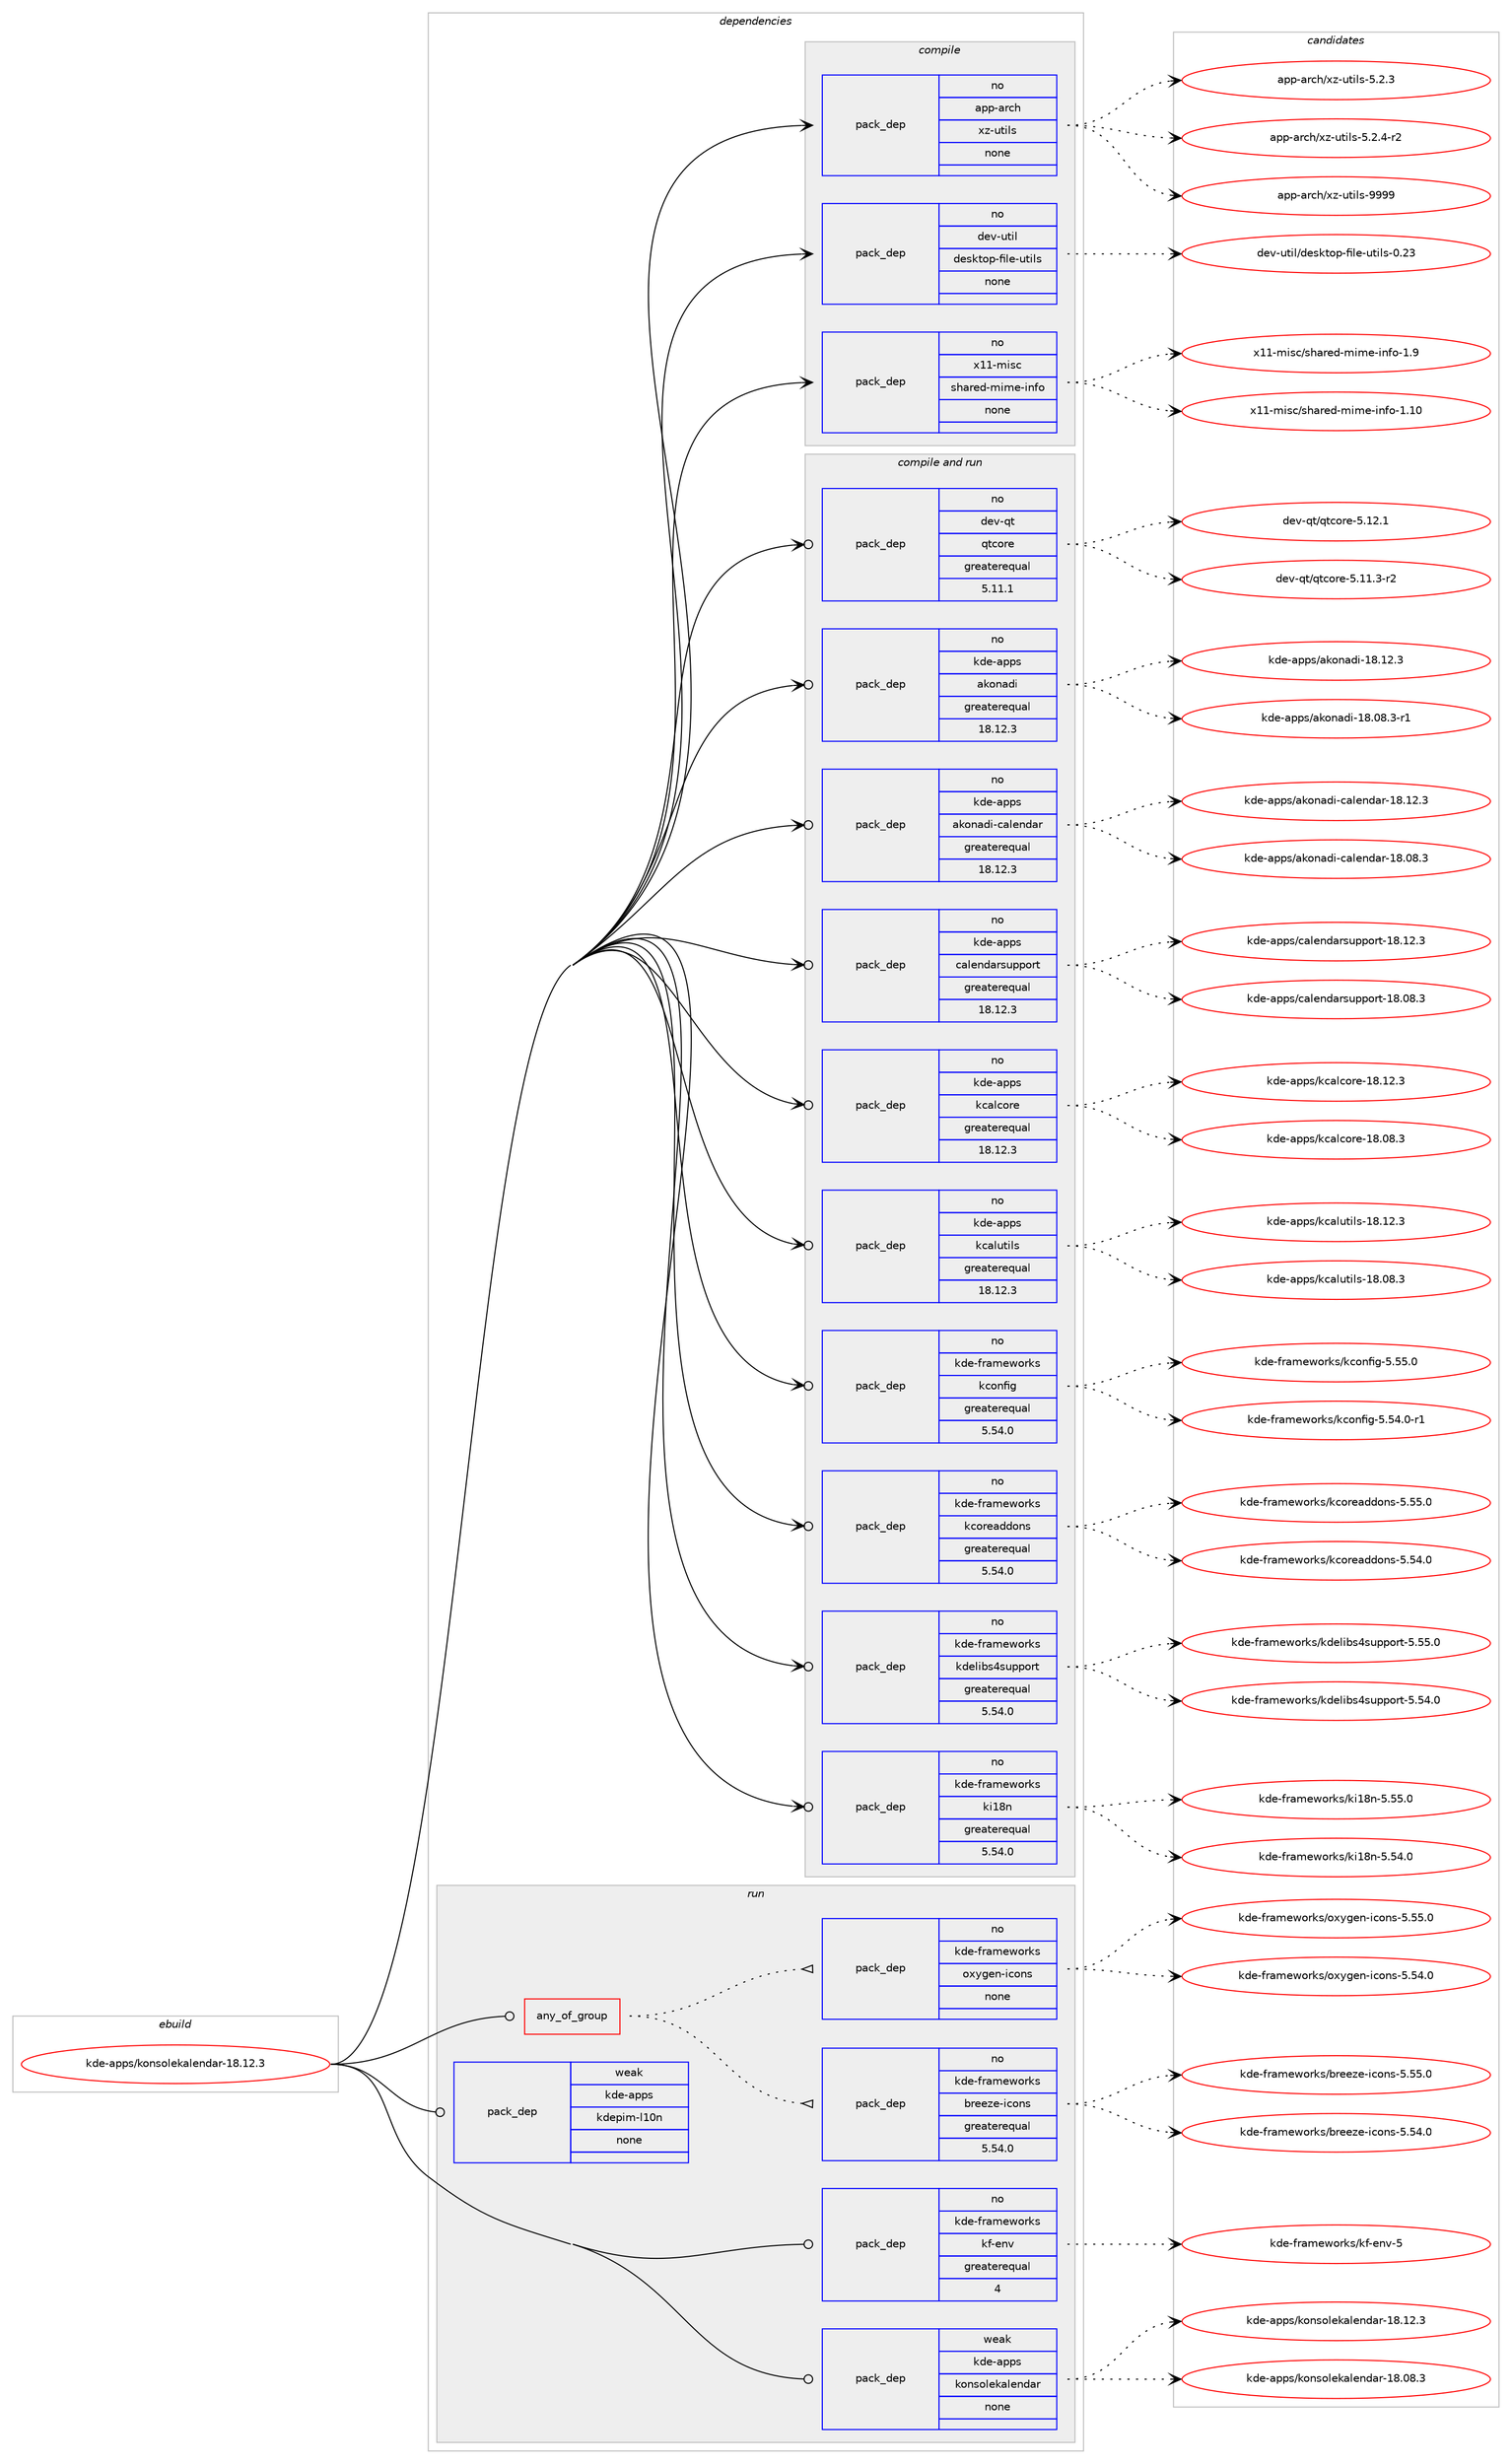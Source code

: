 digraph prolog {

# *************
# Graph options
# *************

newrank=true;
concentrate=true;
compound=true;
graph [rankdir=LR,fontname=Helvetica,fontsize=10,ranksep=1.5];#, ranksep=2.5, nodesep=0.2];
edge  [arrowhead=vee];
node  [fontname=Helvetica,fontsize=10];

# **********
# The ebuild
# **********

subgraph cluster_leftcol {
color=gray;
rank=same;
label=<<i>ebuild</i>>;
id [label="kde-apps/konsolekalendar-18.12.3", color=red, width=4, href="../kde-apps/konsolekalendar-18.12.3.svg"];
}

# ****************
# The dependencies
# ****************

subgraph cluster_midcol {
color=gray;
label=<<i>dependencies</i>>;
subgraph cluster_compile {
fillcolor="#eeeeee";
style=filled;
label=<<i>compile</i>>;
subgraph pack1125403 {
dependency1578984 [label=<<TABLE BORDER="0" CELLBORDER="1" CELLSPACING="0" CELLPADDING="4" WIDTH="220"><TR><TD ROWSPAN="6" CELLPADDING="30">pack_dep</TD></TR><TR><TD WIDTH="110">no</TD></TR><TR><TD>app-arch</TD></TR><TR><TD>xz-utils</TD></TR><TR><TD>none</TD></TR><TR><TD></TD></TR></TABLE>>, shape=none, color=blue];
}
id:e -> dependency1578984:w [weight=20,style="solid",arrowhead="vee"];
subgraph pack1125404 {
dependency1578985 [label=<<TABLE BORDER="0" CELLBORDER="1" CELLSPACING="0" CELLPADDING="4" WIDTH="220"><TR><TD ROWSPAN="6" CELLPADDING="30">pack_dep</TD></TR><TR><TD WIDTH="110">no</TD></TR><TR><TD>dev-util</TD></TR><TR><TD>desktop-file-utils</TD></TR><TR><TD>none</TD></TR><TR><TD></TD></TR></TABLE>>, shape=none, color=blue];
}
id:e -> dependency1578985:w [weight=20,style="solid",arrowhead="vee"];
subgraph pack1125405 {
dependency1578986 [label=<<TABLE BORDER="0" CELLBORDER="1" CELLSPACING="0" CELLPADDING="4" WIDTH="220"><TR><TD ROWSPAN="6" CELLPADDING="30">pack_dep</TD></TR><TR><TD WIDTH="110">no</TD></TR><TR><TD>x11-misc</TD></TR><TR><TD>shared-mime-info</TD></TR><TR><TD>none</TD></TR><TR><TD></TD></TR></TABLE>>, shape=none, color=blue];
}
id:e -> dependency1578986:w [weight=20,style="solid",arrowhead="vee"];
}
subgraph cluster_compileandrun {
fillcolor="#eeeeee";
style=filled;
label=<<i>compile and run</i>>;
subgraph pack1125406 {
dependency1578987 [label=<<TABLE BORDER="0" CELLBORDER="1" CELLSPACING="0" CELLPADDING="4" WIDTH="220"><TR><TD ROWSPAN="6" CELLPADDING="30">pack_dep</TD></TR><TR><TD WIDTH="110">no</TD></TR><TR><TD>dev-qt</TD></TR><TR><TD>qtcore</TD></TR><TR><TD>greaterequal</TD></TR><TR><TD>5.11.1</TD></TR></TABLE>>, shape=none, color=blue];
}
id:e -> dependency1578987:w [weight=20,style="solid",arrowhead="odotvee"];
subgraph pack1125407 {
dependency1578988 [label=<<TABLE BORDER="0" CELLBORDER="1" CELLSPACING="0" CELLPADDING="4" WIDTH="220"><TR><TD ROWSPAN="6" CELLPADDING="30">pack_dep</TD></TR><TR><TD WIDTH="110">no</TD></TR><TR><TD>kde-apps</TD></TR><TR><TD>akonadi</TD></TR><TR><TD>greaterequal</TD></TR><TR><TD>18.12.3</TD></TR></TABLE>>, shape=none, color=blue];
}
id:e -> dependency1578988:w [weight=20,style="solid",arrowhead="odotvee"];
subgraph pack1125408 {
dependency1578989 [label=<<TABLE BORDER="0" CELLBORDER="1" CELLSPACING="0" CELLPADDING="4" WIDTH="220"><TR><TD ROWSPAN="6" CELLPADDING="30">pack_dep</TD></TR><TR><TD WIDTH="110">no</TD></TR><TR><TD>kde-apps</TD></TR><TR><TD>akonadi-calendar</TD></TR><TR><TD>greaterequal</TD></TR><TR><TD>18.12.3</TD></TR></TABLE>>, shape=none, color=blue];
}
id:e -> dependency1578989:w [weight=20,style="solid",arrowhead="odotvee"];
subgraph pack1125409 {
dependency1578990 [label=<<TABLE BORDER="0" CELLBORDER="1" CELLSPACING="0" CELLPADDING="4" WIDTH="220"><TR><TD ROWSPAN="6" CELLPADDING="30">pack_dep</TD></TR><TR><TD WIDTH="110">no</TD></TR><TR><TD>kde-apps</TD></TR><TR><TD>calendarsupport</TD></TR><TR><TD>greaterequal</TD></TR><TR><TD>18.12.3</TD></TR></TABLE>>, shape=none, color=blue];
}
id:e -> dependency1578990:w [weight=20,style="solid",arrowhead="odotvee"];
subgraph pack1125410 {
dependency1578991 [label=<<TABLE BORDER="0" CELLBORDER="1" CELLSPACING="0" CELLPADDING="4" WIDTH="220"><TR><TD ROWSPAN="6" CELLPADDING="30">pack_dep</TD></TR><TR><TD WIDTH="110">no</TD></TR><TR><TD>kde-apps</TD></TR><TR><TD>kcalcore</TD></TR><TR><TD>greaterequal</TD></TR><TR><TD>18.12.3</TD></TR></TABLE>>, shape=none, color=blue];
}
id:e -> dependency1578991:w [weight=20,style="solid",arrowhead="odotvee"];
subgraph pack1125411 {
dependency1578992 [label=<<TABLE BORDER="0" CELLBORDER="1" CELLSPACING="0" CELLPADDING="4" WIDTH="220"><TR><TD ROWSPAN="6" CELLPADDING="30">pack_dep</TD></TR><TR><TD WIDTH="110">no</TD></TR><TR><TD>kde-apps</TD></TR><TR><TD>kcalutils</TD></TR><TR><TD>greaterequal</TD></TR><TR><TD>18.12.3</TD></TR></TABLE>>, shape=none, color=blue];
}
id:e -> dependency1578992:w [weight=20,style="solid",arrowhead="odotvee"];
subgraph pack1125412 {
dependency1578993 [label=<<TABLE BORDER="0" CELLBORDER="1" CELLSPACING="0" CELLPADDING="4" WIDTH="220"><TR><TD ROWSPAN="6" CELLPADDING="30">pack_dep</TD></TR><TR><TD WIDTH="110">no</TD></TR><TR><TD>kde-frameworks</TD></TR><TR><TD>kconfig</TD></TR><TR><TD>greaterequal</TD></TR><TR><TD>5.54.0</TD></TR></TABLE>>, shape=none, color=blue];
}
id:e -> dependency1578993:w [weight=20,style="solid",arrowhead="odotvee"];
subgraph pack1125413 {
dependency1578994 [label=<<TABLE BORDER="0" CELLBORDER="1" CELLSPACING="0" CELLPADDING="4" WIDTH="220"><TR><TD ROWSPAN="6" CELLPADDING="30">pack_dep</TD></TR><TR><TD WIDTH="110">no</TD></TR><TR><TD>kde-frameworks</TD></TR><TR><TD>kcoreaddons</TD></TR><TR><TD>greaterequal</TD></TR><TR><TD>5.54.0</TD></TR></TABLE>>, shape=none, color=blue];
}
id:e -> dependency1578994:w [weight=20,style="solid",arrowhead="odotvee"];
subgraph pack1125414 {
dependency1578995 [label=<<TABLE BORDER="0" CELLBORDER="1" CELLSPACING="0" CELLPADDING="4" WIDTH="220"><TR><TD ROWSPAN="6" CELLPADDING="30">pack_dep</TD></TR><TR><TD WIDTH="110">no</TD></TR><TR><TD>kde-frameworks</TD></TR><TR><TD>kdelibs4support</TD></TR><TR><TD>greaterequal</TD></TR><TR><TD>5.54.0</TD></TR></TABLE>>, shape=none, color=blue];
}
id:e -> dependency1578995:w [weight=20,style="solid",arrowhead="odotvee"];
subgraph pack1125415 {
dependency1578996 [label=<<TABLE BORDER="0" CELLBORDER="1" CELLSPACING="0" CELLPADDING="4" WIDTH="220"><TR><TD ROWSPAN="6" CELLPADDING="30">pack_dep</TD></TR><TR><TD WIDTH="110">no</TD></TR><TR><TD>kde-frameworks</TD></TR><TR><TD>ki18n</TD></TR><TR><TD>greaterequal</TD></TR><TR><TD>5.54.0</TD></TR></TABLE>>, shape=none, color=blue];
}
id:e -> dependency1578996:w [weight=20,style="solid",arrowhead="odotvee"];
}
subgraph cluster_run {
fillcolor="#eeeeee";
style=filled;
label=<<i>run</i>>;
subgraph any23922 {
dependency1578997 [label=<<TABLE BORDER="0" CELLBORDER="1" CELLSPACING="0" CELLPADDING="4"><TR><TD CELLPADDING="10">any_of_group</TD></TR></TABLE>>, shape=none, color=red];subgraph pack1125416 {
dependency1578998 [label=<<TABLE BORDER="0" CELLBORDER="1" CELLSPACING="0" CELLPADDING="4" WIDTH="220"><TR><TD ROWSPAN="6" CELLPADDING="30">pack_dep</TD></TR><TR><TD WIDTH="110">no</TD></TR><TR><TD>kde-frameworks</TD></TR><TR><TD>breeze-icons</TD></TR><TR><TD>greaterequal</TD></TR><TR><TD>5.54.0</TD></TR></TABLE>>, shape=none, color=blue];
}
dependency1578997:e -> dependency1578998:w [weight=20,style="dotted",arrowhead="oinv"];
subgraph pack1125417 {
dependency1578999 [label=<<TABLE BORDER="0" CELLBORDER="1" CELLSPACING="0" CELLPADDING="4" WIDTH="220"><TR><TD ROWSPAN="6" CELLPADDING="30">pack_dep</TD></TR><TR><TD WIDTH="110">no</TD></TR><TR><TD>kde-frameworks</TD></TR><TR><TD>oxygen-icons</TD></TR><TR><TD>none</TD></TR><TR><TD></TD></TR></TABLE>>, shape=none, color=blue];
}
dependency1578997:e -> dependency1578999:w [weight=20,style="dotted",arrowhead="oinv"];
}
id:e -> dependency1578997:w [weight=20,style="solid",arrowhead="odot"];
subgraph pack1125418 {
dependency1579000 [label=<<TABLE BORDER="0" CELLBORDER="1" CELLSPACING="0" CELLPADDING="4" WIDTH="220"><TR><TD ROWSPAN="6" CELLPADDING="30">pack_dep</TD></TR><TR><TD WIDTH="110">no</TD></TR><TR><TD>kde-frameworks</TD></TR><TR><TD>kf-env</TD></TR><TR><TD>greaterequal</TD></TR><TR><TD>4</TD></TR></TABLE>>, shape=none, color=blue];
}
id:e -> dependency1579000:w [weight=20,style="solid",arrowhead="odot"];
subgraph pack1125419 {
dependency1579001 [label=<<TABLE BORDER="0" CELLBORDER="1" CELLSPACING="0" CELLPADDING="4" WIDTH="220"><TR><TD ROWSPAN="6" CELLPADDING="30">pack_dep</TD></TR><TR><TD WIDTH="110">weak</TD></TR><TR><TD>kde-apps</TD></TR><TR><TD>kdepim-l10n</TD></TR><TR><TD>none</TD></TR><TR><TD></TD></TR></TABLE>>, shape=none, color=blue];
}
id:e -> dependency1579001:w [weight=20,style="solid",arrowhead="odot"];
subgraph pack1125420 {
dependency1579002 [label=<<TABLE BORDER="0" CELLBORDER="1" CELLSPACING="0" CELLPADDING="4" WIDTH="220"><TR><TD ROWSPAN="6" CELLPADDING="30">pack_dep</TD></TR><TR><TD WIDTH="110">weak</TD></TR><TR><TD>kde-apps</TD></TR><TR><TD>konsolekalendar</TD></TR><TR><TD>none</TD></TR><TR><TD></TD></TR></TABLE>>, shape=none, color=blue];
}
id:e -> dependency1579002:w [weight=20,style="solid",arrowhead="odot"];
}
}

# **************
# The candidates
# **************

subgraph cluster_choices {
rank=same;
color=gray;
label=<<i>candidates</i>>;

subgraph choice1125403 {
color=black;
nodesep=1;
choice971121124597114991044712012245117116105108115455346504651 [label="app-arch/xz-utils-5.2.3", color=red, width=4,href="../app-arch/xz-utils-5.2.3.svg"];
choice9711211245971149910447120122451171161051081154553465046524511450 [label="app-arch/xz-utils-5.2.4-r2", color=red, width=4,href="../app-arch/xz-utils-5.2.4-r2.svg"];
choice9711211245971149910447120122451171161051081154557575757 [label="app-arch/xz-utils-9999", color=red, width=4,href="../app-arch/xz-utils-9999.svg"];
dependency1578984:e -> choice971121124597114991044712012245117116105108115455346504651:w [style=dotted,weight="100"];
dependency1578984:e -> choice9711211245971149910447120122451171161051081154553465046524511450:w [style=dotted,weight="100"];
dependency1578984:e -> choice9711211245971149910447120122451171161051081154557575757:w [style=dotted,weight="100"];
}
subgraph choice1125404 {
color=black;
nodesep=1;
choice100101118451171161051084710010111510711611111245102105108101451171161051081154548465051 [label="dev-util/desktop-file-utils-0.23", color=red, width=4,href="../dev-util/desktop-file-utils-0.23.svg"];
dependency1578985:e -> choice100101118451171161051084710010111510711611111245102105108101451171161051081154548465051:w [style=dotted,weight="100"];
}
subgraph choice1125405 {
color=black;
nodesep=1;
choice12049494510910511599471151049711410110045109105109101451051101021114549464948 [label="x11-misc/shared-mime-info-1.10", color=red, width=4,href="../x11-misc/shared-mime-info-1.10.svg"];
choice120494945109105115994711510497114101100451091051091014510511010211145494657 [label="x11-misc/shared-mime-info-1.9", color=red, width=4,href="../x11-misc/shared-mime-info-1.9.svg"];
dependency1578986:e -> choice12049494510910511599471151049711410110045109105109101451051101021114549464948:w [style=dotted,weight="100"];
dependency1578986:e -> choice120494945109105115994711510497114101100451091051091014510511010211145494657:w [style=dotted,weight="100"];
}
subgraph choice1125406 {
color=black;
nodesep=1;
choice100101118451131164711311699111114101455346494946514511450 [label="dev-qt/qtcore-5.11.3-r2", color=red, width=4,href="../dev-qt/qtcore-5.11.3-r2.svg"];
choice10010111845113116471131169911111410145534649504649 [label="dev-qt/qtcore-5.12.1", color=red, width=4,href="../dev-qt/qtcore-5.12.1.svg"];
dependency1578987:e -> choice100101118451131164711311699111114101455346494946514511450:w [style=dotted,weight="100"];
dependency1578987:e -> choice10010111845113116471131169911111410145534649504649:w [style=dotted,weight="100"];
}
subgraph choice1125407 {
color=black;
nodesep=1;
choice107100101459711211211547971071111109710010545495646485646514511449 [label="kde-apps/akonadi-18.08.3-r1", color=red, width=4,href="../kde-apps/akonadi-18.08.3-r1.svg"];
choice10710010145971121121154797107111110971001054549564649504651 [label="kde-apps/akonadi-18.12.3", color=red, width=4,href="../kde-apps/akonadi-18.12.3.svg"];
dependency1578988:e -> choice107100101459711211211547971071111109710010545495646485646514511449:w [style=dotted,weight="100"];
dependency1578988:e -> choice10710010145971121121154797107111110971001054549564649504651:w [style=dotted,weight="100"];
}
subgraph choice1125408 {
color=black;
nodesep=1;
choice1071001014597112112115479710711111097100105459997108101110100971144549564648564651 [label="kde-apps/akonadi-calendar-18.08.3", color=red, width=4,href="../kde-apps/akonadi-calendar-18.08.3.svg"];
choice1071001014597112112115479710711111097100105459997108101110100971144549564649504651 [label="kde-apps/akonadi-calendar-18.12.3", color=red, width=4,href="../kde-apps/akonadi-calendar-18.12.3.svg"];
dependency1578989:e -> choice1071001014597112112115479710711111097100105459997108101110100971144549564648564651:w [style=dotted,weight="100"];
dependency1578989:e -> choice1071001014597112112115479710711111097100105459997108101110100971144549564649504651:w [style=dotted,weight="100"];
}
subgraph choice1125409 {
color=black;
nodesep=1;
choice1071001014597112112115479997108101110100971141151171121121111141164549564648564651 [label="kde-apps/calendarsupport-18.08.3", color=red, width=4,href="../kde-apps/calendarsupport-18.08.3.svg"];
choice1071001014597112112115479997108101110100971141151171121121111141164549564649504651 [label="kde-apps/calendarsupport-18.12.3", color=red, width=4,href="../kde-apps/calendarsupport-18.12.3.svg"];
dependency1578990:e -> choice1071001014597112112115479997108101110100971141151171121121111141164549564648564651:w [style=dotted,weight="100"];
dependency1578990:e -> choice1071001014597112112115479997108101110100971141151171121121111141164549564649504651:w [style=dotted,weight="100"];
}
subgraph choice1125410 {
color=black;
nodesep=1;
choice1071001014597112112115471079997108991111141014549564648564651 [label="kde-apps/kcalcore-18.08.3", color=red, width=4,href="../kde-apps/kcalcore-18.08.3.svg"];
choice1071001014597112112115471079997108991111141014549564649504651 [label="kde-apps/kcalcore-18.12.3", color=red, width=4,href="../kde-apps/kcalcore-18.12.3.svg"];
dependency1578991:e -> choice1071001014597112112115471079997108991111141014549564648564651:w [style=dotted,weight="100"];
dependency1578991:e -> choice1071001014597112112115471079997108991111141014549564649504651:w [style=dotted,weight="100"];
}
subgraph choice1125411 {
color=black;
nodesep=1;
choice10710010145971121121154710799971081171161051081154549564648564651 [label="kde-apps/kcalutils-18.08.3", color=red, width=4,href="../kde-apps/kcalutils-18.08.3.svg"];
choice10710010145971121121154710799971081171161051081154549564649504651 [label="kde-apps/kcalutils-18.12.3", color=red, width=4,href="../kde-apps/kcalutils-18.12.3.svg"];
dependency1578992:e -> choice10710010145971121121154710799971081171161051081154549564648564651:w [style=dotted,weight="100"];
dependency1578992:e -> choice10710010145971121121154710799971081171161051081154549564649504651:w [style=dotted,weight="100"];
}
subgraph choice1125412 {
color=black;
nodesep=1;
choice10710010145102114971091011191111141071154710799111110102105103455346535246484511449 [label="kde-frameworks/kconfig-5.54.0-r1", color=red, width=4,href="../kde-frameworks/kconfig-5.54.0-r1.svg"];
choice1071001014510211497109101119111114107115471079911111010210510345534653534648 [label="kde-frameworks/kconfig-5.55.0", color=red, width=4,href="../kde-frameworks/kconfig-5.55.0.svg"];
dependency1578993:e -> choice10710010145102114971091011191111141071154710799111110102105103455346535246484511449:w [style=dotted,weight="100"];
dependency1578993:e -> choice1071001014510211497109101119111114107115471079911111010210510345534653534648:w [style=dotted,weight="100"];
}
subgraph choice1125413 {
color=black;
nodesep=1;
choice107100101451021149710910111911111410711547107991111141019710010011111011545534653524648 [label="kde-frameworks/kcoreaddons-5.54.0", color=red, width=4,href="../kde-frameworks/kcoreaddons-5.54.0.svg"];
choice107100101451021149710910111911111410711547107991111141019710010011111011545534653534648 [label="kde-frameworks/kcoreaddons-5.55.0", color=red, width=4,href="../kde-frameworks/kcoreaddons-5.55.0.svg"];
dependency1578994:e -> choice107100101451021149710910111911111410711547107991111141019710010011111011545534653524648:w [style=dotted,weight="100"];
dependency1578994:e -> choice107100101451021149710910111911111410711547107991111141019710010011111011545534653534648:w [style=dotted,weight="100"];
}
subgraph choice1125414 {
color=black;
nodesep=1;
choice107100101451021149710910111911111410711547107100101108105981155211511711211211111411645534653524648 [label="kde-frameworks/kdelibs4support-5.54.0", color=red, width=4,href="../kde-frameworks/kdelibs4support-5.54.0.svg"];
choice107100101451021149710910111911111410711547107100101108105981155211511711211211111411645534653534648 [label="kde-frameworks/kdelibs4support-5.55.0", color=red, width=4,href="../kde-frameworks/kdelibs4support-5.55.0.svg"];
dependency1578995:e -> choice107100101451021149710910111911111410711547107100101108105981155211511711211211111411645534653524648:w [style=dotted,weight="100"];
dependency1578995:e -> choice107100101451021149710910111911111410711547107100101108105981155211511711211211111411645534653534648:w [style=dotted,weight="100"];
}
subgraph choice1125415 {
color=black;
nodesep=1;
choice107100101451021149710910111911111410711547107105495611045534653524648 [label="kde-frameworks/ki18n-5.54.0", color=red, width=4,href="../kde-frameworks/ki18n-5.54.0.svg"];
choice107100101451021149710910111911111410711547107105495611045534653534648 [label="kde-frameworks/ki18n-5.55.0", color=red, width=4,href="../kde-frameworks/ki18n-5.55.0.svg"];
dependency1578996:e -> choice107100101451021149710910111911111410711547107105495611045534653524648:w [style=dotted,weight="100"];
dependency1578996:e -> choice107100101451021149710910111911111410711547107105495611045534653534648:w [style=dotted,weight="100"];
}
subgraph choice1125416 {
color=black;
nodesep=1;
choice10710010145102114971091011191111141071154798114101101122101451059911111011545534653524648 [label="kde-frameworks/breeze-icons-5.54.0", color=red, width=4,href="../kde-frameworks/breeze-icons-5.54.0.svg"];
choice10710010145102114971091011191111141071154798114101101122101451059911111011545534653534648 [label="kde-frameworks/breeze-icons-5.55.0", color=red, width=4,href="../kde-frameworks/breeze-icons-5.55.0.svg"];
dependency1578998:e -> choice10710010145102114971091011191111141071154798114101101122101451059911111011545534653524648:w [style=dotted,weight="100"];
dependency1578998:e -> choice10710010145102114971091011191111141071154798114101101122101451059911111011545534653534648:w [style=dotted,weight="100"];
}
subgraph choice1125417 {
color=black;
nodesep=1;
choice107100101451021149710910111911111410711547111120121103101110451059911111011545534653524648 [label="kde-frameworks/oxygen-icons-5.54.0", color=red, width=4,href="../kde-frameworks/oxygen-icons-5.54.0.svg"];
choice107100101451021149710910111911111410711547111120121103101110451059911111011545534653534648 [label="kde-frameworks/oxygen-icons-5.55.0", color=red, width=4,href="../kde-frameworks/oxygen-icons-5.55.0.svg"];
dependency1578999:e -> choice107100101451021149710910111911111410711547111120121103101110451059911111011545534653524648:w [style=dotted,weight="100"];
dependency1578999:e -> choice107100101451021149710910111911111410711547111120121103101110451059911111011545534653534648:w [style=dotted,weight="100"];
}
subgraph choice1125418 {
color=black;
nodesep=1;
choice107100101451021149710910111911111410711547107102451011101184553 [label="kde-frameworks/kf-env-5", color=red, width=4,href="../kde-frameworks/kf-env-5.svg"];
dependency1579000:e -> choice107100101451021149710910111911111410711547107102451011101184553:w [style=dotted,weight="100"];
}
subgraph choice1125419 {
color=black;
nodesep=1;
}
subgraph choice1125420 {
color=black;
nodesep=1;
choice10710010145971121121154710711111011511110810110797108101110100971144549564648564651 [label="kde-apps/konsolekalendar-18.08.3", color=red, width=4,href="../kde-apps/konsolekalendar-18.08.3.svg"];
choice10710010145971121121154710711111011511110810110797108101110100971144549564649504651 [label="kde-apps/konsolekalendar-18.12.3", color=red, width=4,href="../kde-apps/konsolekalendar-18.12.3.svg"];
dependency1579002:e -> choice10710010145971121121154710711111011511110810110797108101110100971144549564648564651:w [style=dotted,weight="100"];
dependency1579002:e -> choice10710010145971121121154710711111011511110810110797108101110100971144549564649504651:w [style=dotted,weight="100"];
}
}

}
